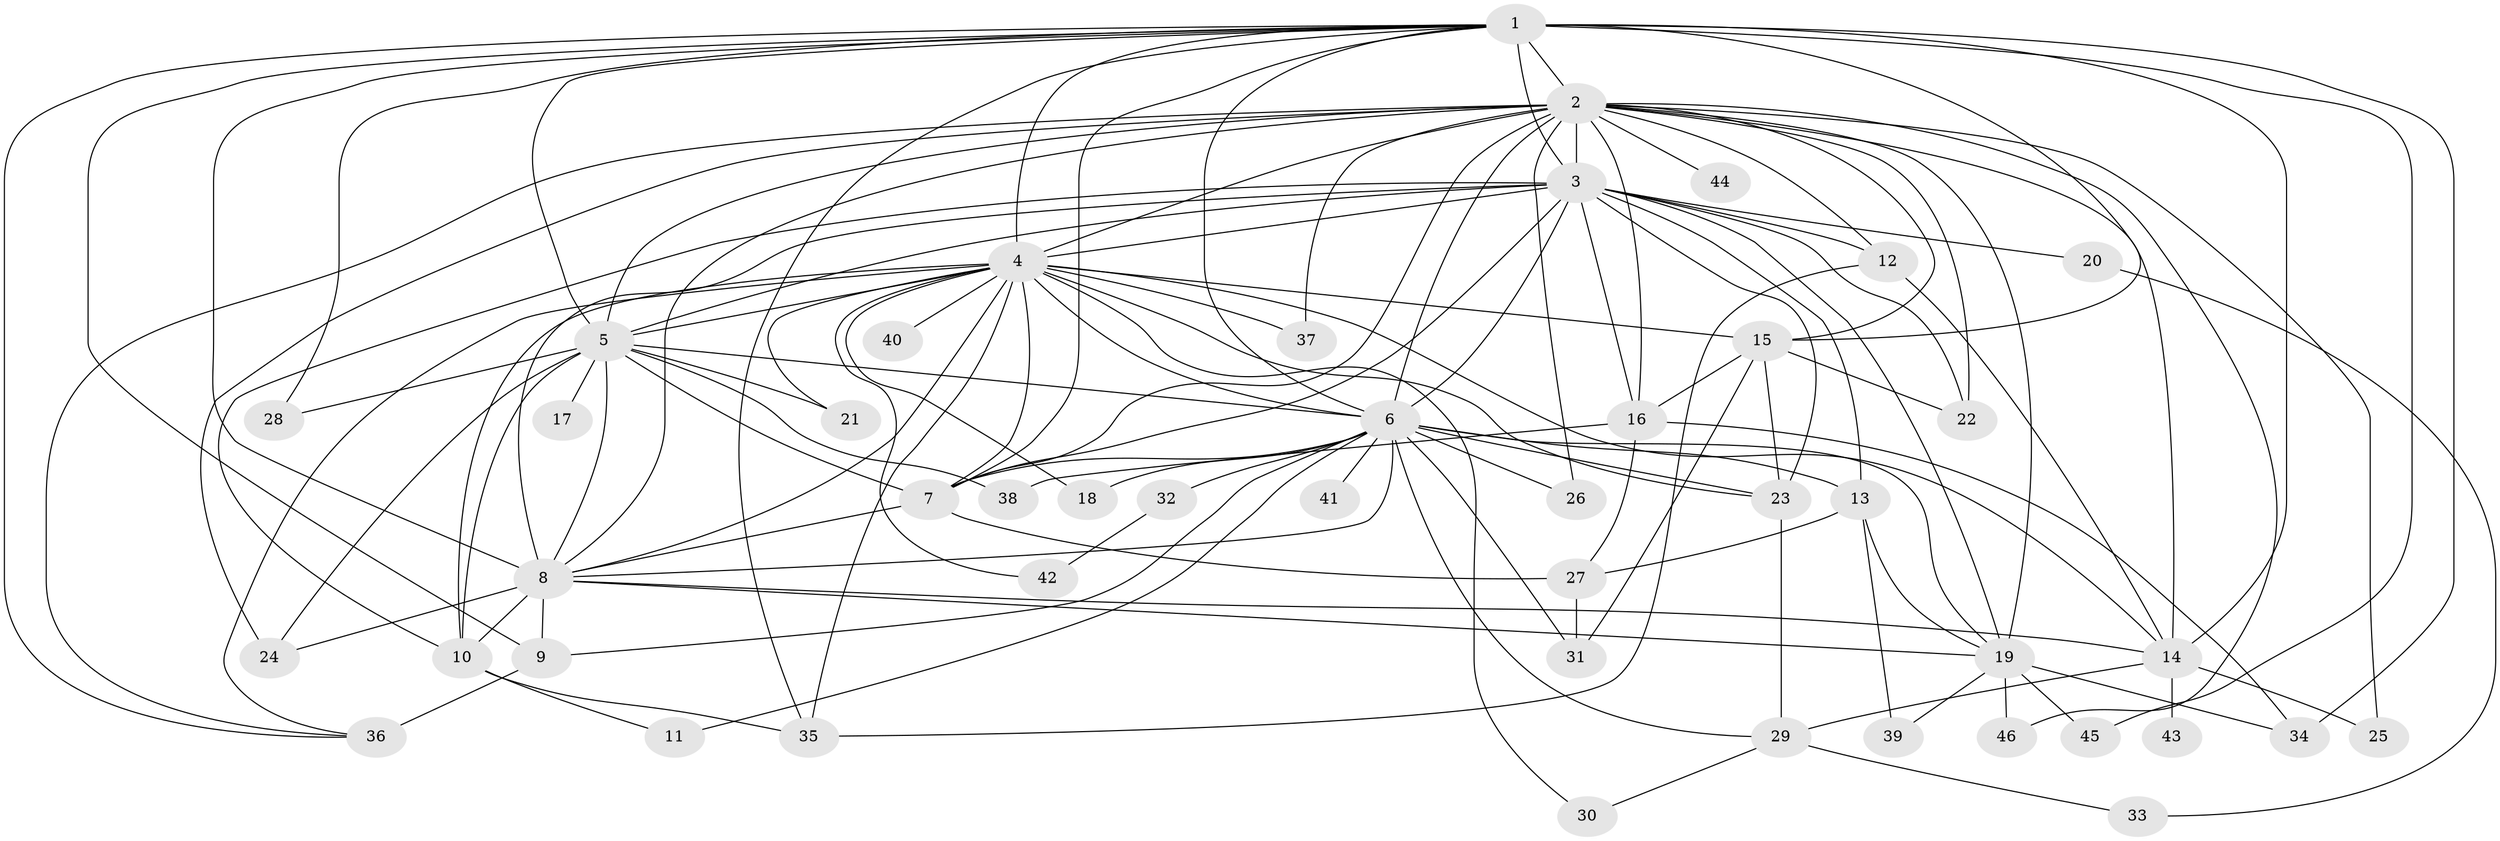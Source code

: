 // original degree distribution, {18: 0.02197802197802198, 26: 0.02197802197802198, 20: 0.01098901098901099, 17: 0.01098901098901099, 23: 0.01098901098901099, 15: 0.02197802197802198, 21: 0.01098901098901099, 6: 0.01098901098901099, 2: 0.6263736263736264, 4: 0.06593406593406594, 3: 0.12087912087912088, 5: 0.04395604395604396, 10: 0.01098901098901099, 8: 0.01098901098901099}
// Generated by graph-tools (version 1.1) at 2025/50/03/04/25 22:50:02]
// undirected, 46 vertices, 120 edges
graph export_dot {
  node [color=gray90,style=filled];
  1;
  2;
  3;
  4;
  5;
  6;
  7;
  8;
  9;
  10;
  11;
  12;
  13;
  14;
  15;
  16;
  17;
  18;
  19;
  20;
  21;
  22;
  23;
  24;
  25;
  26;
  27;
  28;
  29;
  30;
  31;
  32;
  33;
  34;
  35;
  36;
  37;
  38;
  39;
  40;
  41;
  42;
  43;
  44;
  45;
  46;
  1 -- 2 [weight=2.0];
  1 -- 3 [weight=4.0];
  1 -- 4 [weight=2.0];
  1 -- 5 [weight=2.0];
  1 -- 6 [weight=2.0];
  1 -- 7 [weight=2.0];
  1 -- 8 [weight=2.0];
  1 -- 9 [weight=1.0];
  1 -- 14 [weight=8.0];
  1 -- 15 [weight=1.0];
  1 -- 28 [weight=1.0];
  1 -- 34 [weight=1.0];
  1 -- 35 [weight=1.0];
  1 -- 36 [weight=1.0];
  1 -- 45 [weight=1.0];
  2 -- 3 [weight=2.0];
  2 -- 4 [weight=1.0];
  2 -- 5 [weight=1.0];
  2 -- 6 [weight=1.0];
  2 -- 7 [weight=2.0];
  2 -- 8 [weight=2.0];
  2 -- 12 [weight=1.0];
  2 -- 14 [weight=2.0];
  2 -- 15 [weight=1.0];
  2 -- 16 [weight=1.0];
  2 -- 19 [weight=1.0];
  2 -- 22 [weight=1.0];
  2 -- 24 [weight=1.0];
  2 -- 25 [weight=1.0];
  2 -- 26 [weight=1.0];
  2 -- 36 [weight=1.0];
  2 -- 37 [weight=1.0];
  2 -- 44 [weight=1.0];
  2 -- 46 [weight=1.0];
  3 -- 4 [weight=2.0];
  3 -- 5 [weight=3.0];
  3 -- 6 [weight=2.0];
  3 -- 7 [weight=3.0];
  3 -- 8 [weight=2.0];
  3 -- 10 [weight=1.0];
  3 -- 12 [weight=2.0];
  3 -- 13 [weight=1.0];
  3 -- 16 [weight=3.0];
  3 -- 19 [weight=1.0];
  3 -- 20 [weight=1.0];
  3 -- 22 [weight=1.0];
  3 -- 23 [weight=2.0];
  4 -- 5 [weight=1.0];
  4 -- 6 [weight=1.0];
  4 -- 7 [weight=2.0];
  4 -- 8 [weight=1.0];
  4 -- 10 [weight=2.0];
  4 -- 14 [weight=1.0];
  4 -- 15 [weight=2.0];
  4 -- 18 [weight=2.0];
  4 -- 21 [weight=1.0];
  4 -- 23 [weight=1.0];
  4 -- 30 [weight=1.0];
  4 -- 35 [weight=1.0];
  4 -- 36 [weight=1.0];
  4 -- 37 [weight=1.0];
  4 -- 40 [weight=1.0];
  4 -- 42 [weight=1.0];
  5 -- 6 [weight=1.0];
  5 -- 7 [weight=1.0];
  5 -- 8 [weight=1.0];
  5 -- 10 [weight=2.0];
  5 -- 17 [weight=1.0];
  5 -- 21 [weight=1.0];
  5 -- 24 [weight=1.0];
  5 -- 28 [weight=1.0];
  5 -- 38 [weight=1.0];
  6 -- 7 [weight=2.0];
  6 -- 8 [weight=1.0];
  6 -- 9 [weight=1.0];
  6 -- 11 [weight=1.0];
  6 -- 13 [weight=1.0];
  6 -- 18 [weight=1.0];
  6 -- 19 [weight=1.0];
  6 -- 23 [weight=1.0];
  6 -- 26 [weight=1.0];
  6 -- 29 [weight=1.0];
  6 -- 31 [weight=1.0];
  6 -- 32 [weight=1.0];
  6 -- 41 [weight=1.0];
  7 -- 8 [weight=2.0];
  7 -- 27 [weight=3.0];
  8 -- 9 [weight=1.0];
  8 -- 10 [weight=5.0];
  8 -- 14 [weight=2.0];
  8 -- 19 [weight=1.0];
  8 -- 24 [weight=1.0];
  9 -- 36 [weight=3.0];
  10 -- 11 [weight=1.0];
  10 -- 35 [weight=1.0];
  12 -- 14 [weight=1.0];
  12 -- 35 [weight=1.0];
  13 -- 19 [weight=1.0];
  13 -- 27 [weight=1.0];
  13 -- 39 [weight=1.0];
  14 -- 25 [weight=1.0];
  14 -- 29 [weight=1.0];
  14 -- 43 [weight=2.0];
  15 -- 16 [weight=1.0];
  15 -- 22 [weight=1.0];
  15 -- 23 [weight=5.0];
  15 -- 31 [weight=1.0];
  16 -- 27 [weight=1.0];
  16 -- 34 [weight=2.0];
  16 -- 38 [weight=1.0];
  19 -- 34 [weight=1.0];
  19 -- 39 [weight=1.0];
  19 -- 45 [weight=1.0];
  19 -- 46 [weight=1.0];
  20 -- 33 [weight=1.0];
  23 -- 29 [weight=1.0];
  27 -- 31 [weight=1.0];
  29 -- 30 [weight=1.0];
  29 -- 33 [weight=1.0];
  32 -- 42 [weight=1.0];
}
